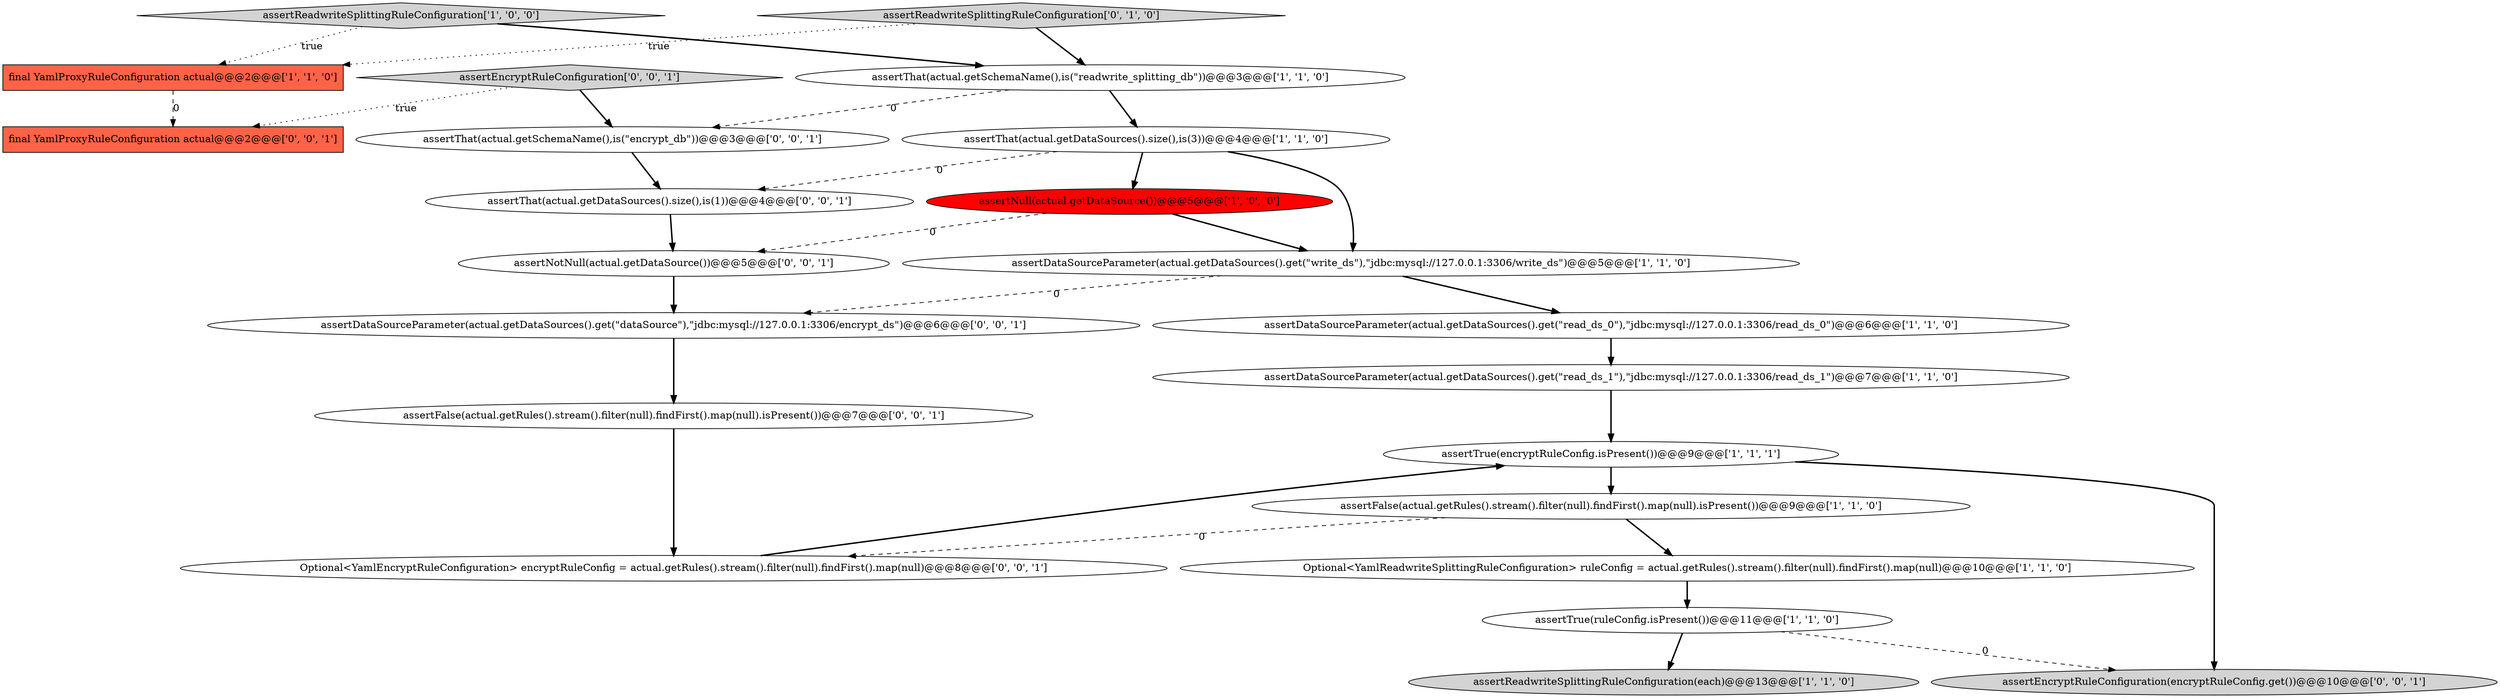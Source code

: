 digraph {
7 [style = filled, label = "assertDataSourceParameter(actual.getDataSources().get(\"read_ds_0\"),\"jdbc:mysql://127.0.0.1:3306/read_ds_0\")@@@6@@@['1', '1', '0']", fillcolor = white, shape = ellipse image = "AAA0AAABBB1BBB"];
1 [style = filled, label = "assertThat(actual.getSchemaName(),is(\"readwrite_splitting_db\"))@@@3@@@['1', '1', '0']", fillcolor = white, shape = ellipse image = "AAA0AAABBB1BBB"];
20 [style = filled, label = "assertEncryptRuleConfiguration(encryptRuleConfig.get())@@@10@@@['0', '0', '1']", fillcolor = lightgray, shape = ellipse image = "AAA0AAABBB3BBB"];
0 [style = filled, label = "assertTrue(ruleConfig.isPresent())@@@11@@@['1', '1', '0']", fillcolor = white, shape = ellipse image = "AAA0AAABBB1BBB"];
9 [style = filled, label = "assertThat(actual.getDataSources().size(),is(3))@@@4@@@['1', '1', '0']", fillcolor = white, shape = ellipse image = "AAA0AAABBB1BBB"];
19 [style = filled, label = "assertThat(actual.getDataSources().size(),is(1))@@@4@@@['0', '0', '1']", fillcolor = white, shape = ellipse image = "AAA0AAABBB3BBB"];
18 [style = filled, label = "final YamlProxyRuleConfiguration actual@@@2@@@['0', '0', '1']", fillcolor = tomato, shape = box image = "AAA0AAABBB3BBB"];
21 [style = filled, label = "assertNotNull(actual.getDataSource())@@@5@@@['0', '0', '1']", fillcolor = white, shape = ellipse image = "AAA0AAABBB3BBB"];
15 [style = filled, label = "assertThat(actual.getSchemaName(),is(\"encrypt_db\"))@@@3@@@['0', '0', '1']", fillcolor = white, shape = ellipse image = "AAA0AAABBB3BBB"];
11 [style = filled, label = "assertDataSourceParameter(actual.getDataSources().get(\"write_ds\"),\"jdbc:mysql://127.0.0.1:3306/write_ds\")@@@5@@@['1', '1', '0']", fillcolor = white, shape = ellipse image = "AAA0AAABBB1BBB"];
12 [style = filled, label = "assertDataSourceParameter(actual.getDataSources().get(\"read_ds_1\"),\"jdbc:mysql://127.0.0.1:3306/read_ds_1\")@@@7@@@['1', '1', '0']", fillcolor = white, shape = ellipse image = "AAA0AAABBB1BBB"];
22 [style = filled, label = "assertFalse(actual.getRules().stream().filter(null).findFirst().map(null).isPresent())@@@7@@@['0', '0', '1']", fillcolor = white, shape = ellipse image = "AAA0AAABBB3BBB"];
3 [style = filled, label = "assertFalse(actual.getRules().stream().filter(null).findFirst().map(null).isPresent())@@@9@@@['1', '1', '0']", fillcolor = white, shape = ellipse image = "AAA0AAABBB1BBB"];
4 [style = filled, label = "Optional<YamlReadwriteSplittingRuleConfiguration> ruleConfig = actual.getRules().stream().filter(null).findFirst().map(null)@@@10@@@['1', '1', '0']", fillcolor = white, shape = ellipse image = "AAA0AAABBB1BBB"];
5 [style = filled, label = "assertReadwriteSplittingRuleConfiguration['1', '0', '0']", fillcolor = lightgray, shape = diamond image = "AAA0AAABBB1BBB"];
6 [style = filled, label = "final YamlProxyRuleConfiguration actual@@@2@@@['1', '1', '0']", fillcolor = tomato, shape = box image = "AAA0AAABBB1BBB"];
14 [style = filled, label = "assertEncryptRuleConfiguration['0', '0', '1']", fillcolor = lightgray, shape = diamond image = "AAA0AAABBB3BBB"];
2 [style = filled, label = "assertNull(actual.getDataSource())@@@5@@@['1', '0', '0']", fillcolor = red, shape = ellipse image = "AAA1AAABBB1BBB"];
13 [style = filled, label = "assertReadwriteSplittingRuleConfiguration['0', '1', '0']", fillcolor = lightgray, shape = diamond image = "AAA0AAABBB2BBB"];
10 [style = filled, label = "assertTrue(encryptRuleConfig.isPresent())@@@9@@@['1', '1', '1']", fillcolor = white, shape = ellipse image = "AAA0AAABBB1BBB"];
16 [style = filled, label = "Optional<YamlEncryptRuleConfiguration> encryptRuleConfig = actual.getRules().stream().filter(null).findFirst().map(null)@@@8@@@['0', '0', '1']", fillcolor = white, shape = ellipse image = "AAA0AAABBB3BBB"];
17 [style = filled, label = "assertDataSourceParameter(actual.getDataSources().get(\"dataSource\"),\"jdbc:mysql://127.0.0.1:3306/encrypt_ds\")@@@6@@@['0', '0', '1']", fillcolor = white, shape = ellipse image = "AAA0AAABBB3BBB"];
8 [style = filled, label = "assertReadwriteSplittingRuleConfiguration(each)@@@13@@@['1', '1', '0']", fillcolor = lightgray, shape = ellipse image = "AAA0AAABBB1BBB"];
13->6 [style = dotted, label="true"];
10->20 [style = bold, label=""];
9->11 [style = bold, label=""];
16->10 [style = bold, label=""];
9->2 [style = bold, label=""];
7->12 [style = bold, label=""];
22->16 [style = bold, label=""];
1->15 [style = dashed, label="0"];
5->6 [style = dotted, label="true"];
10->3 [style = bold, label=""];
11->17 [style = dashed, label="0"];
15->19 [style = bold, label=""];
17->22 [style = bold, label=""];
0->20 [style = dashed, label="0"];
3->4 [style = bold, label=""];
13->1 [style = bold, label=""];
1->9 [style = bold, label=""];
4->0 [style = bold, label=""];
6->18 [style = dashed, label="0"];
9->19 [style = dashed, label="0"];
5->1 [style = bold, label=""];
12->10 [style = bold, label=""];
2->21 [style = dashed, label="0"];
0->8 [style = bold, label=""];
14->15 [style = bold, label=""];
21->17 [style = bold, label=""];
14->18 [style = dotted, label="true"];
2->11 [style = bold, label=""];
11->7 [style = bold, label=""];
3->16 [style = dashed, label="0"];
19->21 [style = bold, label=""];
}
